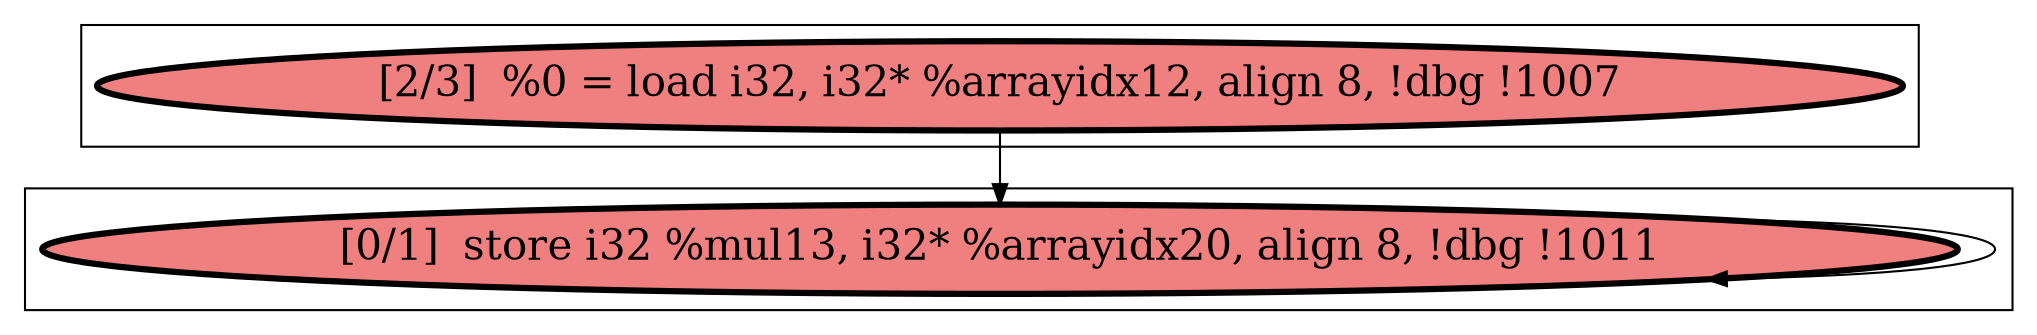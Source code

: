 
digraph G {



node9->node8 [ ]
node8->node8 [ ]


subgraph cluster1 {


node9 [penwidth=3.0,fontsize=20,fillcolor=lightcoral,label="[2/3]  %0 = load i32, i32* %arrayidx12, align 8, !dbg !1007",shape=ellipse,style=filled ]



}

subgraph cluster0 {


node8 [penwidth=3.0,fontsize=20,fillcolor=lightcoral,label="[0/1]  store i32 %mul13, i32* %arrayidx20, align 8, !dbg !1011",shape=ellipse,style=filled ]



}

}
